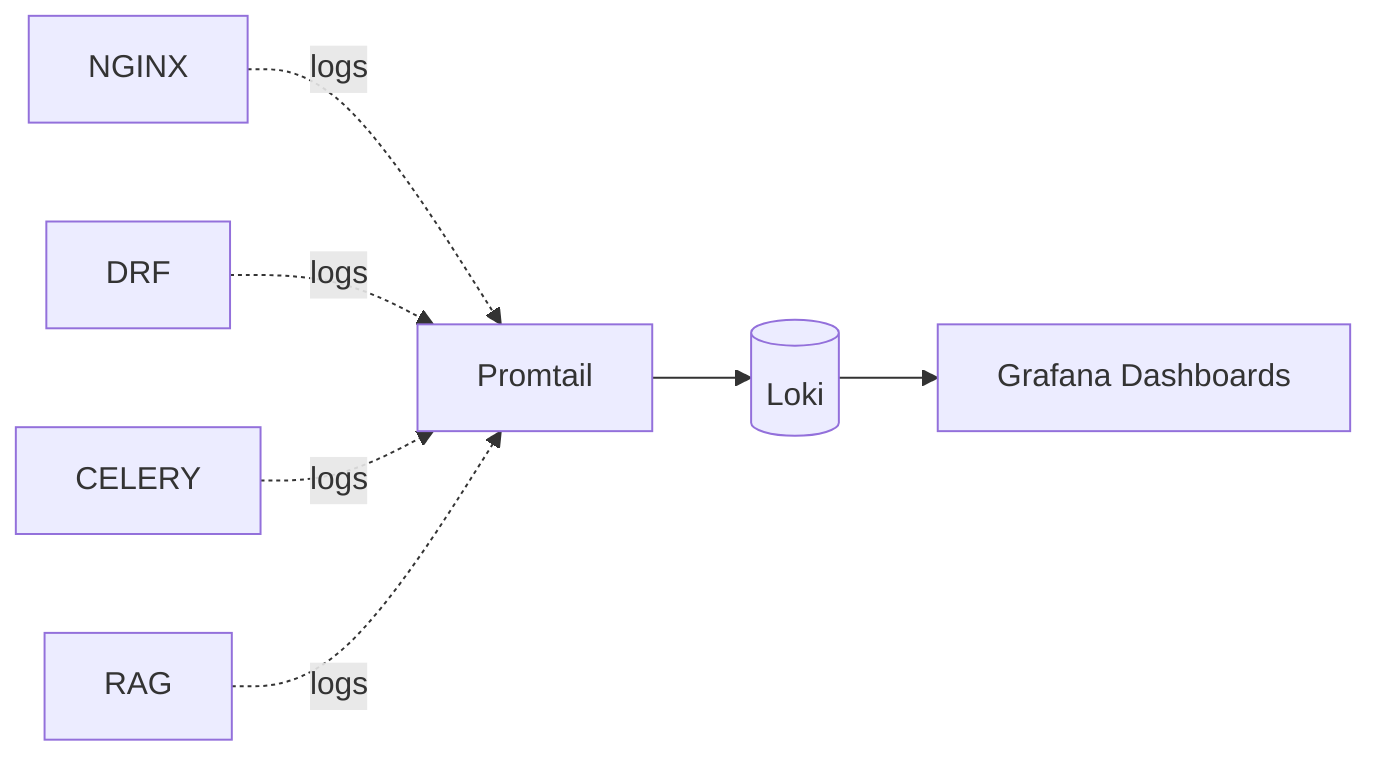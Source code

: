 flowchart LR
  NGINX -.->|logs| PROM[Promtail]
  DRF -.->|logs| PROM
  CELERY -.->|logs| PROM
  RAG -.->|logs| PROM
  PROM --> LOKI[(Loki)]
  LOKI --> GRAF[Grafana Dashboards]